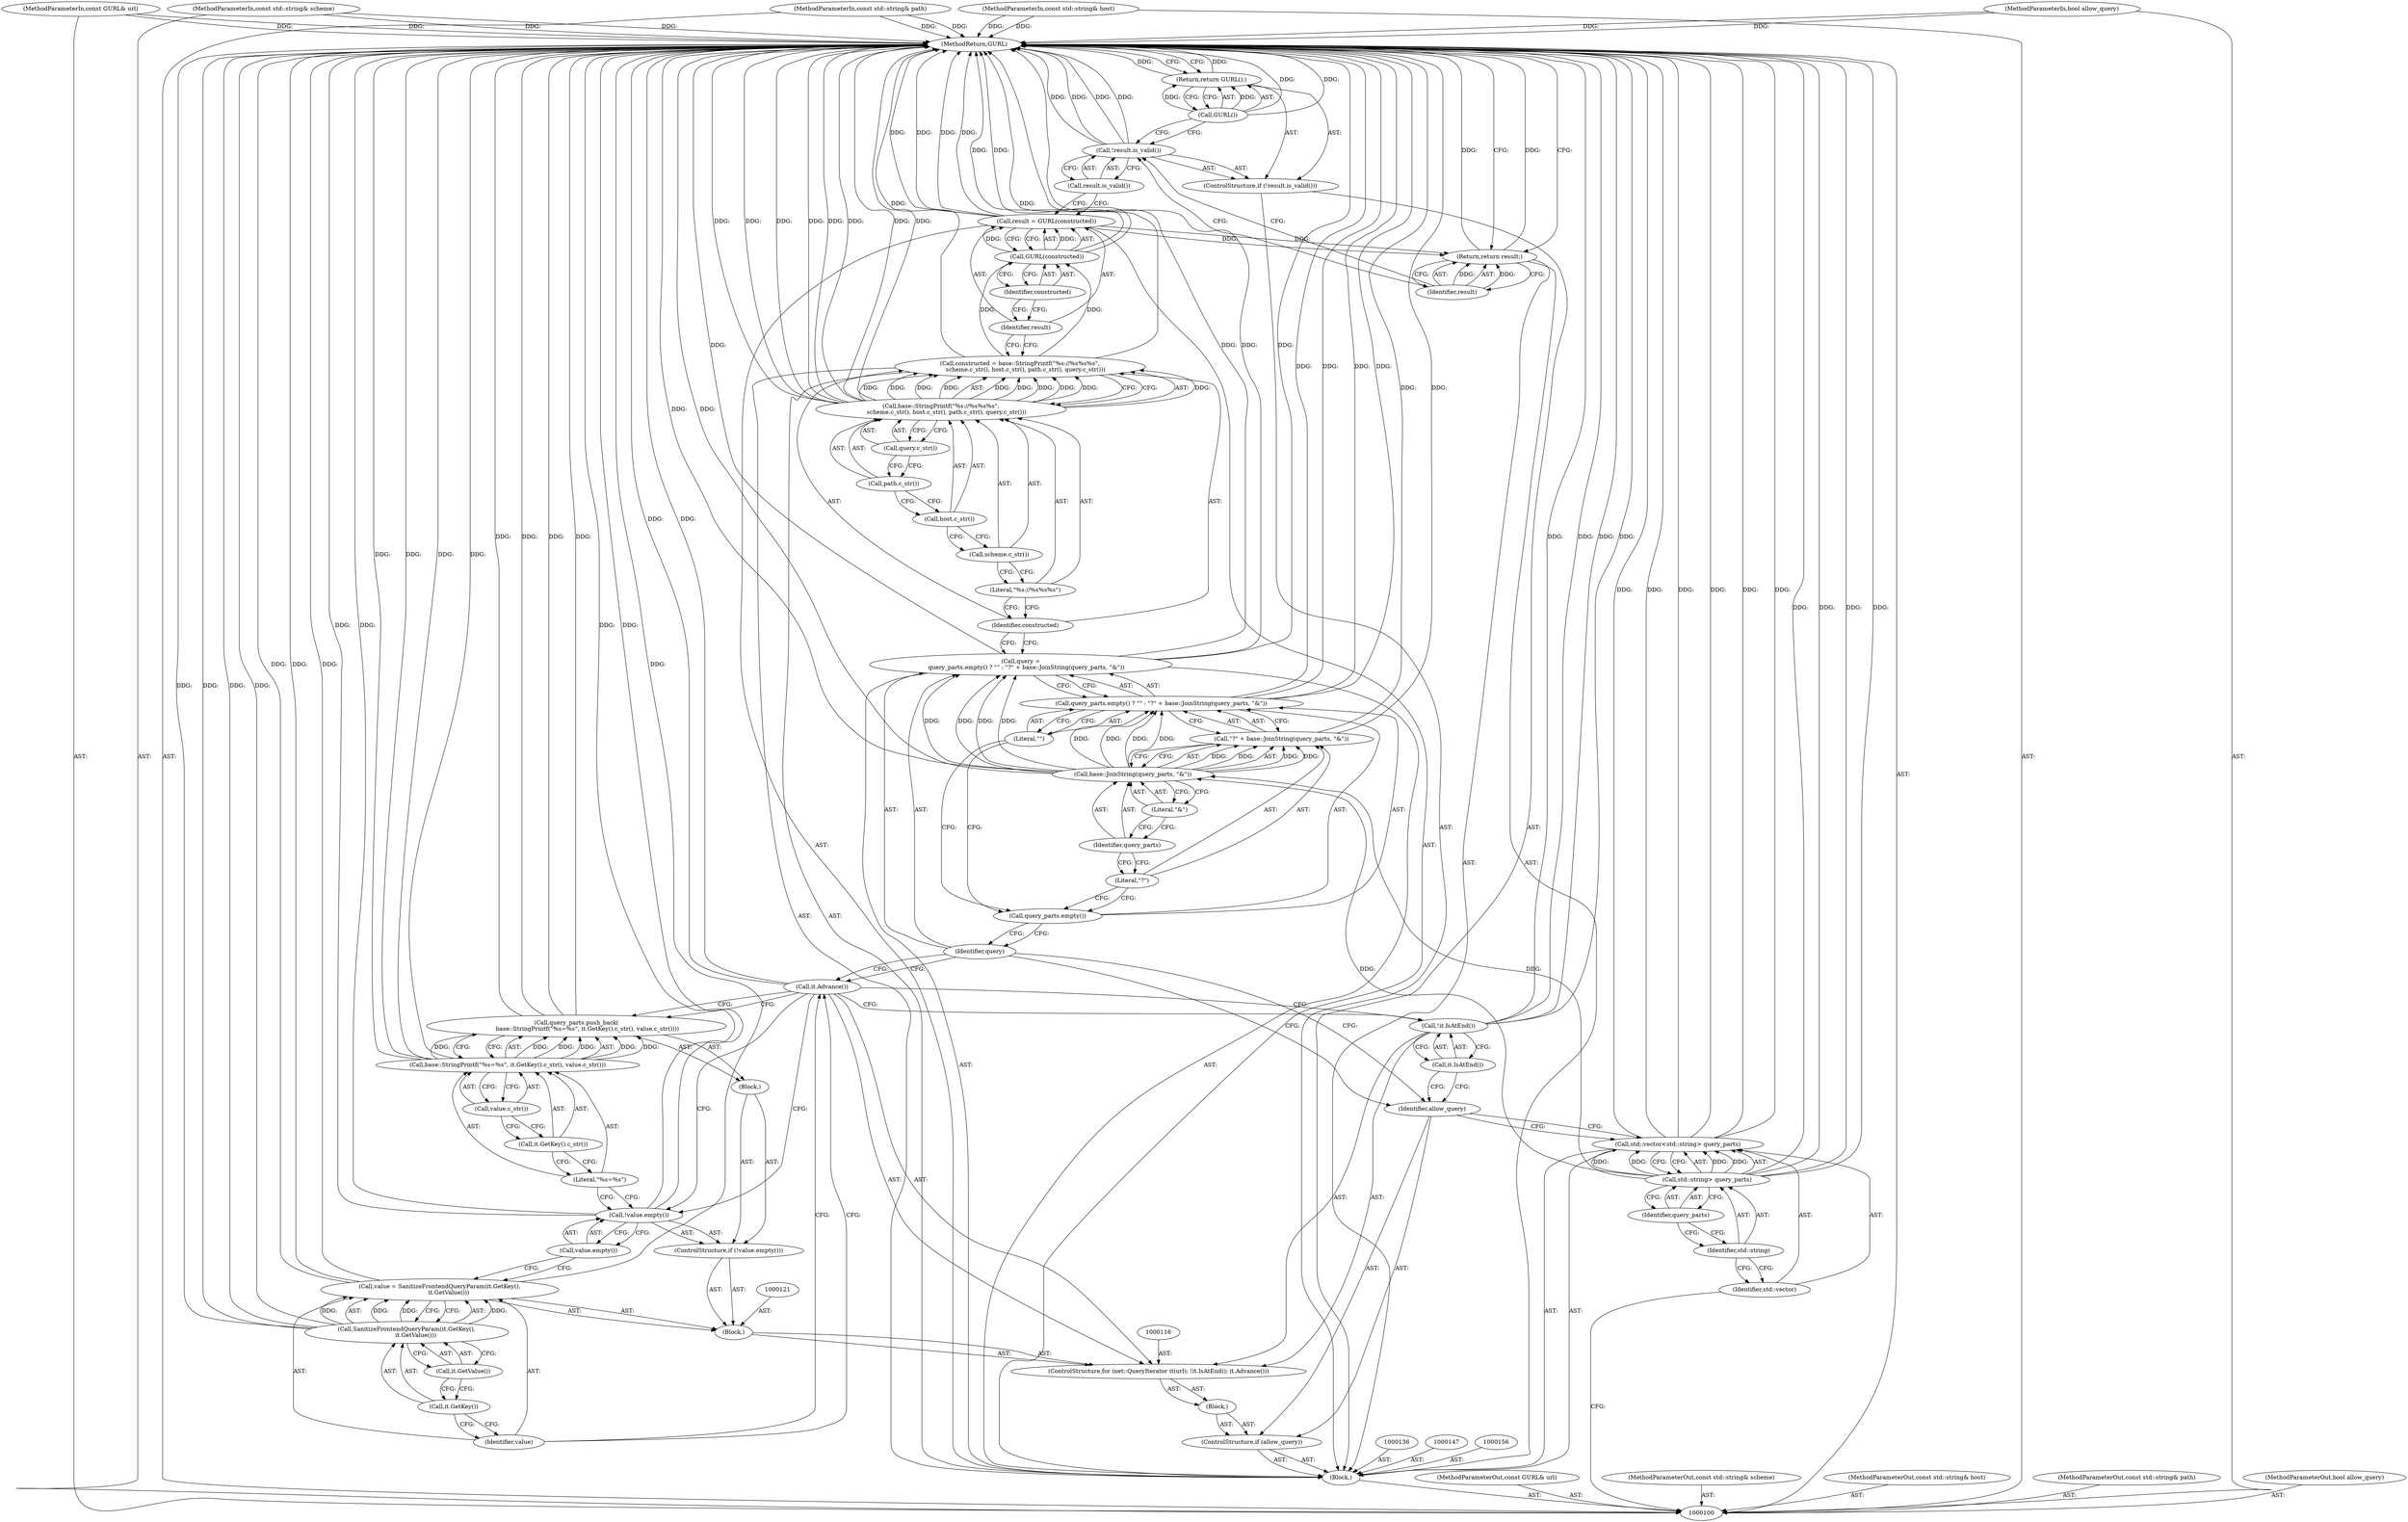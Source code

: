 digraph "1_Chrome_eea3300239f0b53e172a320eb8de59d0bea65f27_8" {
"1000168" [label="(MethodReturn,GURL)"];
"1000122" [label="(Call,value = SanitizeFrontendQueryParam(it.GetKey(),\n          it.GetValue()))"];
"1000123" [label="(Identifier,value)"];
"1000124" [label="(Call,SanitizeFrontendQueryParam(it.GetKey(),\n          it.GetValue()))"];
"1000125" [label="(Call,it.GetKey())"];
"1000120" [label="(Block,)"];
"1000126" [label="(Call,it.GetValue())"];
"1000128" [label="(Call,!value.empty())"];
"1000129" [label="(Call,value.empty())"];
"1000130" [label="(Block,)"];
"1000127" [label="(ControlStructure,if (!value.empty()))"];
"1000131" [label="(Call,query_parts.push_back(\n            base::StringPrintf(\"%s=%s\", it.GetKey().c_str(), value.c_str())))"];
"1000132" [label="(Call,base::StringPrintf(\"%s=%s\", it.GetKey().c_str(), value.c_str()))"];
"1000133" [label="(Literal,\"%s=%s\")"];
"1000134" [label="(Call,it.GetKey().c_str())"];
"1000135" [label="(Call,value.c_str())"];
"1000137" [label="(Call,query =\n      query_parts.empty() ? \"\" : \"?\" + base::JoinString(query_parts, \"&\"))"];
"1000138" [label="(Identifier,query)"];
"1000141" [label="(Literal,\"\")"];
"1000142" [label="(Call,\"?\" + base::JoinString(query_parts, \"&\"))"];
"1000143" [label="(Literal,\"?\")"];
"1000144" [label="(Call,base::JoinString(query_parts, \"&\"))"];
"1000145" [label="(Identifier,query_parts)"];
"1000139" [label="(Call,query_parts.empty() ? \"\" : \"?\" + base::JoinString(query_parts, \"&\"))"];
"1000140" [label="(Call,query_parts.empty())"];
"1000146" [label="(Literal,\"&\")"];
"1000101" [label="(MethodParameterIn,const GURL& url)"];
"1000273" [label="(MethodParameterOut,const GURL& url)"];
"1000148" [label="(Call,constructed = base::StringPrintf(\"%s://%s%s%s\",\n      scheme.c_str(), host.c_str(), path.c_str(), query.c_str()))"];
"1000149" [label="(Identifier,constructed)"];
"1000150" [label="(Call,base::StringPrintf(\"%s://%s%s%s\",\n      scheme.c_str(), host.c_str(), path.c_str(), query.c_str()))"];
"1000151" [label="(Literal,\"%s://%s%s%s\")"];
"1000153" [label="(Call,host.c_str())"];
"1000154" [label="(Call,path.c_str())"];
"1000155" [label="(Call,query.c_str())"];
"1000152" [label="(Call,scheme.c_str())"];
"1000159" [label="(Call,GURL(constructed))"];
"1000160" [label="(Identifier,constructed)"];
"1000157" [label="(Call,result = GURL(constructed))"];
"1000158" [label="(Identifier,result)"];
"1000161" [label="(ControlStructure,if (!result.is_valid()))"];
"1000162" [label="(Call,!result.is_valid())"];
"1000163" [label="(Call,result.is_valid())"];
"1000165" [label="(Call,GURL())"];
"1000164" [label="(Return,return GURL();)"];
"1000166" [label="(Return,return result;)"];
"1000167" [label="(Identifier,result)"];
"1000102" [label="(MethodParameterIn,const std::string& scheme)"];
"1000274" [label="(MethodParameterOut,const std::string& scheme)"];
"1000103" [label="(MethodParameterIn,const std::string& host)"];
"1000275" [label="(MethodParameterOut,const std::string& host)"];
"1000104" [label="(MethodParameterIn,const std::string& path)"];
"1000276" [label="(MethodParameterOut,const std::string& path)"];
"1000106" [label="(Block,)"];
"1000105" [label="(MethodParameterIn,bool allow_query)"];
"1000277" [label="(MethodParameterOut,bool allow_query)"];
"1000109" [label="(Call,std::string> query_parts)"];
"1000110" [label="(Identifier,std::string)"];
"1000107" [label="(Call,std::vector<std::string> query_parts)"];
"1000108" [label="(Identifier,std::vector)"];
"1000111" [label="(Identifier,query_parts)"];
"1000114" [label="(Block,)"];
"1000112" [label="(ControlStructure,if (allow_query))"];
"1000113" [label="(Identifier,allow_query)"];
"1000117" [label="(Call,!it.IsAtEnd())"];
"1000118" [label="(Call,it.IsAtEnd())"];
"1000115" [label="(ControlStructure,for (net::QueryIterator it(url); !it.IsAtEnd(); it.Advance()))"];
"1000119" [label="(Call,it.Advance())"];
"1000168" -> "1000100"  [label="AST: "];
"1000168" -> "1000164"  [label="CFG: "];
"1000168" -> "1000166"  [label="CFG: "];
"1000124" -> "1000168"  [label="DDG: "];
"1000124" -> "1000168"  [label="DDG: "];
"1000139" -> "1000168"  [label="DDG: "];
"1000139" -> "1000168"  [label="DDG: "];
"1000107" -> "1000168"  [label="DDG: "];
"1000107" -> "1000168"  [label="DDG: "];
"1000107" -> "1000168"  [label="DDG: "];
"1000104" -> "1000168"  [label="DDG: "];
"1000105" -> "1000168"  [label="DDG: "];
"1000159" -> "1000168"  [label="DDG: "];
"1000150" -> "1000168"  [label="DDG: "];
"1000150" -> "1000168"  [label="DDG: "];
"1000150" -> "1000168"  [label="DDG: "];
"1000150" -> "1000168"  [label="DDG: "];
"1000117" -> "1000168"  [label="DDG: "];
"1000117" -> "1000168"  [label="DDG: "];
"1000102" -> "1000168"  [label="DDG: "];
"1000148" -> "1000168"  [label="DDG: "];
"1000119" -> "1000168"  [label="DDG: "];
"1000109" -> "1000168"  [label="DDG: "];
"1000109" -> "1000168"  [label="DDG: "];
"1000157" -> "1000168"  [label="DDG: "];
"1000157" -> "1000168"  [label="DDG: "];
"1000122" -> "1000168"  [label="DDG: "];
"1000122" -> "1000168"  [label="DDG: "];
"1000131" -> "1000168"  [label="DDG: "];
"1000131" -> "1000168"  [label="DDG: "];
"1000137" -> "1000168"  [label="DDG: "];
"1000137" -> "1000168"  [label="DDG: "];
"1000128" -> "1000168"  [label="DDG: "];
"1000128" -> "1000168"  [label="DDG: "];
"1000142" -> "1000168"  [label="DDG: "];
"1000132" -> "1000168"  [label="DDG: "];
"1000132" -> "1000168"  [label="DDG: "];
"1000103" -> "1000168"  [label="DDG: "];
"1000101" -> "1000168"  [label="DDG: "];
"1000144" -> "1000168"  [label="DDG: "];
"1000162" -> "1000168"  [label="DDG: "];
"1000162" -> "1000168"  [label="DDG: "];
"1000165" -> "1000168"  [label="DDG: "];
"1000166" -> "1000168"  [label="DDG: "];
"1000164" -> "1000168"  [label="DDG: "];
"1000122" -> "1000120"  [label="AST: "];
"1000122" -> "1000124"  [label="CFG: "];
"1000123" -> "1000122"  [label="AST: "];
"1000124" -> "1000122"  [label="AST: "];
"1000129" -> "1000122"  [label="CFG: "];
"1000122" -> "1000168"  [label="DDG: "];
"1000122" -> "1000168"  [label="DDG: "];
"1000124" -> "1000122"  [label="DDG: "];
"1000124" -> "1000122"  [label="DDG: "];
"1000123" -> "1000122"  [label="AST: "];
"1000123" -> "1000119"  [label="CFG: "];
"1000125" -> "1000123"  [label="CFG: "];
"1000124" -> "1000122"  [label="AST: "];
"1000124" -> "1000126"  [label="CFG: "];
"1000125" -> "1000124"  [label="AST: "];
"1000126" -> "1000124"  [label="AST: "];
"1000122" -> "1000124"  [label="CFG: "];
"1000124" -> "1000168"  [label="DDG: "];
"1000124" -> "1000168"  [label="DDG: "];
"1000124" -> "1000122"  [label="DDG: "];
"1000124" -> "1000122"  [label="DDG: "];
"1000125" -> "1000124"  [label="AST: "];
"1000125" -> "1000123"  [label="CFG: "];
"1000126" -> "1000125"  [label="CFG: "];
"1000120" -> "1000115"  [label="AST: "];
"1000121" -> "1000120"  [label="AST: "];
"1000122" -> "1000120"  [label="AST: "];
"1000127" -> "1000120"  [label="AST: "];
"1000126" -> "1000124"  [label="AST: "];
"1000126" -> "1000125"  [label="CFG: "];
"1000124" -> "1000126"  [label="CFG: "];
"1000128" -> "1000127"  [label="AST: "];
"1000128" -> "1000129"  [label="CFG: "];
"1000129" -> "1000128"  [label="AST: "];
"1000119" -> "1000128"  [label="CFG: "];
"1000133" -> "1000128"  [label="CFG: "];
"1000128" -> "1000168"  [label="DDG: "];
"1000128" -> "1000168"  [label="DDG: "];
"1000129" -> "1000128"  [label="AST: "];
"1000129" -> "1000122"  [label="CFG: "];
"1000128" -> "1000129"  [label="CFG: "];
"1000130" -> "1000127"  [label="AST: "];
"1000131" -> "1000130"  [label="AST: "];
"1000127" -> "1000120"  [label="AST: "];
"1000128" -> "1000127"  [label="AST: "];
"1000130" -> "1000127"  [label="AST: "];
"1000131" -> "1000130"  [label="AST: "];
"1000131" -> "1000132"  [label="CFG: "];
"1000132" -> "1000131"  [label="AST: "];
"1000119" -> "1000131"  [label="CFG: "];
"1000131" -> "1000168"  [label="DDG: "];
"1000131" -> "1000168"  [label="DDG: "];
"1000132" -> "1000131"  [label="DDG: "];
"1000132" -> "1000131"  [label="DDG: "];
"1000132" -> "1000131"  [label="DDG: "];
"1000132" -> "1000131"  [label="AST: "];
"1000132" -> "1000135"  [label="CFG: "];
"1000133" -> "1000132"  [label="AST: "];
"1000134" -> "1000132"  [label="AST: "];
"1000135" -> "1000132"  [label="AST: "];
"1000131" -> "1000132"  [label="CFG: "];
"1000132" -> "1000168"  [label="DDG: "];
"1000132" -> "1000168"  [label="DDG: "];
"1000132" -> "1000131"  [label="DDG: "];
"1000132" -> "1000131"  [label="DDG: "];
"1000132" -> "1000131"  [label="DDG: "];
"1000133" -> "1000132"  [label="AST: "];
"1000133" -> "1000128"  [label="CFG: "];
"1000134" -> "1000133"  [label="CFG: "];
"1000134" -> "1000132"  [label="AST: "];
"1000134" -> "1000133"  [label="CFG: "];
"1000135" -> "1000134"  [label="CFG: "];
"1000135" -> "1000132"  [label="AST: "];
"1000135" -> "1000134"  [label="CFG: "];
"1000132" -> "1000135"  [label="CFG: "];
"1000137" -> "1000106"  [label="AST: "];
"1000137" -> "1000139"  [label="CFG: "];
"1000138" -> "1000137"  [label="AST: "];
"1000139" -> "1000137"  [label="AST: "];
"1000149" -> "1000137"  [label="CFG: "];
"1000137" -> "1000168"  [label="DDG: "];
"1000137" -> "1000168"  [label="DDG: "];
"1000144" -> "1000137"  [label="DDG: "];
"1000144" -> "1000137"  [label="DDG: "];
"1000138" -> "1000137"  [label="AST: "];
"1000138" -> "1000119"  [label="CFG: "];
"1000138" -> "1000113"  [label="CFG: "];
"1000140" -> "1000138"  [label="CFG: "];
"1000141" -> "1000139"  [label="AST: "];
"1000141" -> "1000140"  [label="CFG: "];
"1000139" -> "1000141"  [label="CFG: "];
"1000142" -> "1000139"  [label="AST: "];
"1000142" -> "1000144"  [label="CFG: "];
"1000143" -> "1000142"  [label="AST: "];
"1000144" -> "1000142"  [label="AST: "];
"1000139" -> "1000142"  [label="CFG: "];
"1000142" -> "1000168"  [label="DDG: "];
"1000144" -> "1000142"  [label="DDG: "];
"1000144" -> "1000142"  [label="DDG: "];
"1000143" -> "1000142"  [label="AST: "];
"1000143" -> "1000140"  [label="CFG: "];
"1000145" -> "1000143"  [label="CFG: "];
"1000144" -> "1000142"  [label="AST: "];
"1000144" -> "1000146"  [label="CFG: "];
"1000145" -> "1000144"  [label="AST: "];
"1000146" -> "1000144"  [label="AST: "];
"1000142" -> "1000144"  [label="CFG: "];
"1000144" -> "1000168"  [label="DDG: "];
"1000144" -> "1000137"  [label="DDG: "];
"1000144" -> "1000137"  [label="DDG: "];
"1000144" -> "1000139"  [label="DDG: "];
"1000144" -> "1000139"  [label="DDG: "];
"1000144" -> "1000142"  [label="DDG: "];
"1000144" -> "1000142"  [label="DDG: "];
"1000109" -> "1000144"  [label="DDG: "];
"1000145" -> "1000144"  [label="AST: "];
"1000145" -> "1000143"  [label="CFG: "];
"1000146" -> "1000145"  [label="CFG: "];
"1000139" -> "1000137"  [label="AST: "];
"1000139" -> "1000141"  [label="CFG: "];
"1000139" -> "1000142"  [label="CFG: "];
"1000140" -> "1000139"  [label="AST: "];
"1000141" -> "1000139"  [label="AST: "];
"1000142" -> "1000139"  [label="AST: "];
"1000137" -> "1000139"  [label="CFG: "];
"1000139" -> "1000168"  [label="DDG: "];
"1000139" -> "1000168"  [label="DDG: "];
"1000144" -> "1000139"  [label="DDG: "];
"1000144" -> "1000139"  [label="DDG: "];
"1000140" -> "1000139"  [label="AST: "];
"1000140" -> "1000138"  [label="CFG: "];
"1000141" -> "1000140"  [label="CFG: "];
"1000143" -> "1000140"  [label="CFG: "];
"1000146" -> "1000144"  [label="AST: "];
"1000146" -> "1000145"  [label="CFG: "];
"1000144" -> "1000146"  [label="CFG: "];
"1000101" -> "1000100"  [label="AST: "];
"1000101" -> "1000168"  [label="DDG: "];
"1000273" -> "1000100"  [label="AST: "];
"1000148" -> "1000106"  [label="AST: "];
"1000148" -> "1000150"  [label="CFG: "];
"1000149" -> "1000148"  [label="AST: "];
"1000150" -> "1000148"  [label="AST: "];
"1000158" -> "1000148"  [label="CFG: "];
"1000148" -> "1000168"  [label="DDG: "];
"1000150" -> "1000148"  [label="DDG: "];
"1000150" -> "1000148"  [label="DDG: "];
"1000150" -> "1000148"  [label="DDG: "];
"1000150" -> "1000148"  [label="DDG: "];
"1000150" -> "1000148"  [label="DDG: "];
"1000148" -> "1000159"  [label="DDG: "];
"1000149" -> "1000148"  [label="AST: "];
"1000149" -> "1000137"  [label="CFG: "];
"1000151" -> "1000149"  [label="CFG: "];
"1000150" -> "1000148"  [label="AST: "];
"1000150" -> "1000155"  [label="CFG: "];
"1000151" -> "1000150"  [label="AST: "];
"1000152" -> "1000150"  [label="AST: "];
"1000153" -> "1000150"  [label="AST: "];
"1000154" -> "1000150"  [label="AST: "];
"1000155" -> "1000150"  [label="AST: "];
"1000148" -> "1000150"  [label="CFG: "];
"1000150" -> "1000168"  [label="DDG: "];
"1000150" -> "1000168"  [label="DDG: "];
"1000150" -> "1000168"  [label="DDG: "];
"1000150" -> "1000168"  [label="DDG: "];
"1000150" -> "1000148"  [label="DDG: "];
"1000150" -> "1000148"  [label="DDG: "];
"1000150" -> "1000148"  [label="DDG: "];
"1000150" -> "1000148"  [label="DDG: "];
"1000150" -> "1000148"  [label="DDG: "];
"1000151" -> "1000150"  [label="AST: "];
"1000151" -> "1000149"  [label="CFG: "];
"1000152" -> "1000151"  [label="CFG: "];
"1000153" -> "1000150"  [label="AST: "];
"1000153" -> "1000152"  [label="CFG: "];
"1000154" -> "1000153"  [label="CFG: "];
"1000154" -> "1000150"  [label="AST: "];
"1000154" -> "1000153"  [label="CFG: "];
"1000155" -> "1000154"  [label="CFG: "];
"1000155" -> "1000150"  [label="AST: "];
"1000155" -> "1000154"  [label="CFG: "];
"1000150" -> "1000155"  [label="CFG: "];
"1000152" -> "1000150"  [label="AST: "];
"1000152" -> "1000151"  [label="CFG: "];
"1000153" -> "1000152"  [label="CFG: "];
"1000159" -> "1000157"  [label="AST: "];
"1000159" -> "1000160"  [label="CFG: "];
"1000160" -> "1000159"  [label="AST: "];
"1000157" -> "1000159"  [label="CFG: "];
"1000159" -> "1000168"  [label="DDG: "];
"1000159" -> "1000157"  [label="DDG: "];
"1000148" -> "1000159"  [label="DDG: "];
"1000160" -> "1000159"  [label="AST: "];
"1000160" -> "1000158"  [label="CFG: "];
"1000159" -> "1000160"  [label="CFG: "];
"1000157" -> "1000106"  [label="AST: "];
"1000157" -> "1000159"  [label="CFG: "];
"1000158" -> "1000157"  [label="AST: "];
"1000159" -> "1000157"  [label="AST: "];
"1000163" -> "1000157"  [label="CFG: "];
"1000157" -> "1000168"  [label="DDG: "];
"1000157" -> "1000168"  [label="DDG: "];
"1000159" -> "1000157"  [label="DDG: "];
"1000157" -> "1000166"  [label="DDG: "];
"1000158" -> "1000157"  [label="AST: "];
"1000158" -> "1000148"  [label="CFG: "];
"1000160" -> "1000158"  [label="CFG: "];
"1000161" -> "1000106"  [label="AST: "];
"1000162" -> "1000161"  [label="AST: "];
"1000164" -> "1000161"  [label="AST: "];
"1000162" -> "1000161"  [label="AST: "];
"1000162" -> "1000163"  [label="CFG: "];
"1000163" -> "1000162"  [label="AST: "];
"1000165" -> "1000162"  [label="CFG: "];
"1000167" -> "1000162"  [label="CFG: "];
"1000162" -> "1000168"  [label="DDG: "];
"1000162" -> "1000168"  [label="DDG: "];
"1000163" -> "1000162"  [label="AST: "];
"1000163" -> "1000157"  [label="CFG: "];
"1000162" -> "1000163"  [label="CFG: "];
"1000165" -> "1000164"  [label="AST: "];
"1000165" -> "1000162"  [label="CFG: "];
"1000164" -> "1000165"  [label="CFG: "];
"1000165" -> "1000168"  [label="DDG: "];
"1000165" -> "1000164"  [label="DDG: "];
"1000164" -> "1000161"  [label="AST: "];
"1000164" -> "1000165"  [label="CFG: "];
"1000165" -> "1000164"  [label="AST: "];
"1000168" -> "1000164"  [label="CFG: "];
"1000164" -> "1000168"  [label="DDG: "];
"1000165" -> "1000164"  [label="DDG: "];
"1000166" -> "1000106"  [label="AST: "];
"1000166" -> "1000167"  [label="CFG: "];
"1000167" -> "1000166"  [label="AST: "];
"1000168" -> "1000166"  [label="CFG: "];
"1000166" -> "1000168"  [label="DDG: "];
"1000167" -> "1000166"  [label="DDG: "];
"1000157" -> "1000166"  [label="DDG: "];
"1000167" -> "1000166"  [label="AST: "];
"1000167" -> "1000162"  [label="CFG: "];
"1000166" -> "1000167"  [label="CFG: "];
"1000167" -> "1000166"  [label="DDG: "];
"1000102" -> "1000100"  [label="AST: "];
"1000102" -> "1000168"  [label="DDG: "];
"1000274" -> "1000100"  [label="AST: "];
"1000103" -> "1000100"  [label="AST: "];
"1000103" -> "1000168"  [label="DDG: "];
"1000275" -> "1000100"  [label="AST: "];
"1000104" -> "1000100"  [label="AST: "];
"1000104" -> "1000168"  [label="DDG: "];
"1000276" -> "1000100"  [label="AST: "];
"1000106" -> "1000100"  [label="AST: "];
"1000107" -> "1000106"  [label="AST: "];
"1000112" -> "1000106"  [label="AST: "];
"1000136" -> "1000106"  [label="AST: "];
"1000137" -> "1000106"  [label="AST: "];
"1000147" -> "1000106"  [label="AST: "];
"1000148" -> "1000106"  [label="AST: "];
"1000156" -> "1000106"  [label="AST: "];
"1000157" -> "1000106"  [label="AST: "];
"1000161" -> "1000106"  [label="AST: "];
"1000166" -> "1000106"  [label="AST: "];
"1000105" -> "1000100"  [label="AST: "];
"1000105" -> "1000168"  [label="DDG: "];
"1000277" -> "1000100"  [label="AST: "];
"1000109" -> "1000107"  [label="AST: "];
"1000109" -> "1000111"  [label="CFG: "];
"1000110" -> "1000109"  [label="AST: "];
"1000111" -> "1000109"  [label="AST: "];
"1000107" -> "1000109"  [label="CFG: "];
"1000109" -> "1000168"  [label="DDG: "];
"1000109" -> "1000168"  [label="DDG: "];
"1000109" -> "1000107"  [label="DDG: "];
"1000109" -> "1000107"  [label="DDG: "];
"1000109" -> "1000144"  [label="DDG: "];
"1000110" -> "1000109"  [label="AST: "];
"1000110" -> "1000108"  [label="CFG: "];
"1000111" -> "1000110"  [label="CFG: "];
"1000107" -> "1000106"  [label="AST: "];
"1000107" -> "1000109"  [label="CFG: "];
"1000108" -> "1000107"  [label="AST: "];
"1000109" -> "1000107"  [label="AST: "];
"1000113" -> "1000107"  [label="CFG: "];
"1000107" -> "1000168"  [label="DDG: "];
"1000107" -> "1000168"  [label="DDG: "];
"1000107" -> "1000168"  [label="DDG: "];
"1000109" -> "1000107"  [label="DDG: "];
"1000109" -> "1000107"  [label="DDG: "];
"1000108" -> "1000107"  [label="AST: "];
"1000108" -> "1000100"  [label="CFG: "];
"1000110" -> "1000108"  [label="CFG: "];
"1000111" -> "1000109"  [label="AST: "];
"1000111" -> "1000110"  [label="CFG: "];
"1000109" -> "1000111"  [label="CFG: "];
"1000114" -> "1000112"  [label="AST: "];
"1000115" -> "1000114"  [label="AST: "];
"1000112" -> "1000106"  [label="AST: "];
"1000113" -> "1000112"  [label="AST: "];
"1000114" -> "1000112"  [label="AST: "];
"1000113" -> "1000112"  [label="AST: "];
"1000113" -> "1000107"  [label="CFG: "];
"1000118" -> "1000113"  [label="CFG: "];
"1000138" -> "1000113"  [label="CFG: "];
"1000117" -> "1000115"  [label="AST: "];
"1000117" -> "1000118"  [label="CFG: "];
"1000118" -> "1000117"  [label="AST: "];
"1000119" -> "1000117"  [label="CFG: "];
"1000117" -> "1000168"  [label="DDG: "];
"1000117" -> "1000168"  [label="DDG: "];
"1000118" -> "1000117"  [label="AST: "];
"1000118" -> "1000113"  [label="CFG: "];
"1000117" -> "1000118"  [label="CFG: "];
"1000115" -> "1000114"  [label="AST: "];
"1000116" -> "1000115"  [label="AST: "];
"1000117" -> "1000115"  [label="AST: "];
"1000119" -> "1000115"  [label="AST: "];
"1000120" -> "1000115"  [label="AST: "];
"1000119" -> "1000115"  [label="AST: "];
"1000119" -> "1000117"  [label="CFG: "];
"1000119" -> "1000131"  [label="CFG: "];
"1000119" -> "1000128"  [label="CFG: "];
"1000123" -> "1000119"  [label="CFG: "];
"1000138" -> "1000119"  [label="CFG: "];
"1000119" -> "1000168"  [label="DDG: "];
}
